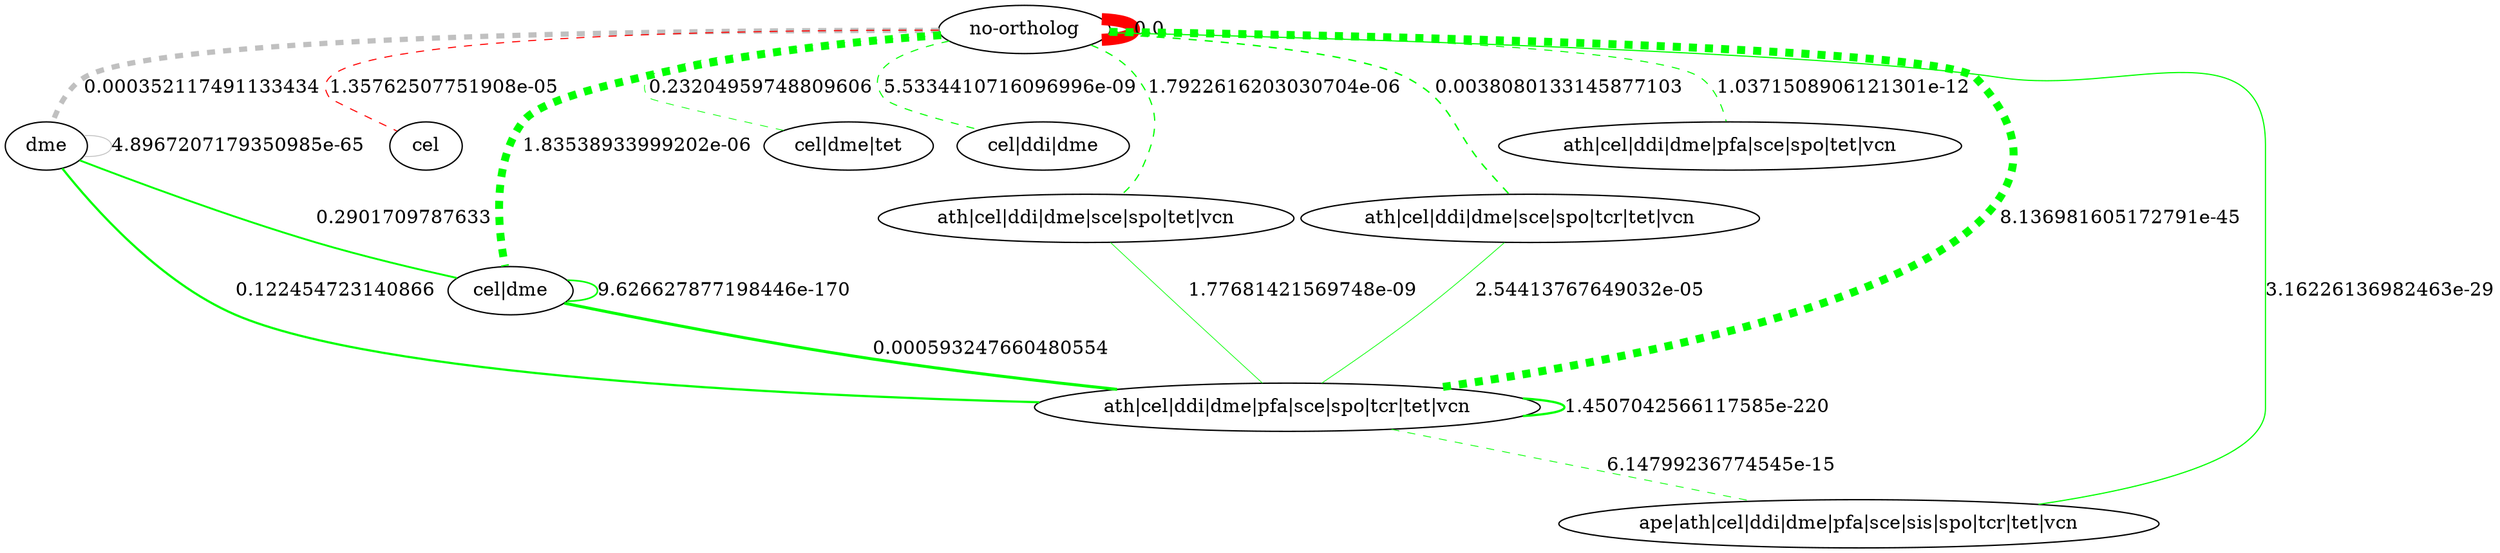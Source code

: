graph  {
"no-ortholog";
dme;
cel;
"cel|dme";
"cel|dme|tet";
"cel|ddi|dme";
"ath|cel|ddi|dme|sce|spo|tet|vcn";
"ath|cel|ddi|dme|sce|spo|tcr|tet|vcn";
"ath|cel|ddi|dme|pfa|sce|spo|tet|vcn";
"ath|cel|ddi|dme|pfa|sce|spo|tcr|tet|vcn";
"ape|ath|cel|ddi|dme|pfa|sce|sis|spo|tcr|tet|vcn";
"no-ortholog" -- "no-ortholog"  [A="-----------------", B="-----------------", PROF_A="-----------------", PROF_Q="-----------------", color=red, expected_nab="27597.4227", label="0.0", nab=15401, penwidth="8.993284671532848", style=solid, taxa_A="no-ortholog", taxa_Q="no-ortholog", taxonomy_A=mixed, taxonomy_Q=mixed];
"no-ortholog" -- dme  [A="-----------------", B="-------+---------", PROF_A="-------+---------", PROF_Q="-----------------", color=grey, expected_nab="6973.585", label="0.000352117491133434", nab=6731, penwidth="3.9305109489051095", style=dashed, taxa_A=dme, taxa_Q="no-ortholog", taxonomy_A=eukar, taxonomy_Q=mixed];
"no-ortholog" -- cel  [A="-----------------", B="----+------------", PROF_A="----+------------", PROF_Q="-----------------", color=red, expected_nab="1228.5454", label="1.35762507751908e-05", nab=1358, penwidth="0.792992700729927", style=dashed, taxa_A=cel, taxa_Q="no-ortholog", taxonomy_A=eukar, taxonomy_Q=mixed];
"no-ortholog" -- "cel|dme"  [A="-----------------", B="----+--+---------", PROF_A="----+--+---------", PROF_Q="-----------------", color=green, expected_nab="9727.0256", label="1.83538933999202e-06", nab=10106, penwidth="5.901313868613139", style=dashed, taxa_A="cel|dme", taxa_Q="no-ortholog", taxonomy_A=eukar, taxonomy_Q=mixed];
"no-ortholog" -- "cel|dme|tet"  [A="-----------------", B="----+--+-------+-", PROF_A="----+--+-------+-", PROF_Q="-----------------", color=green, expected_nab="879.1139999999998", label="0.23204959748809606", nab=909, penwidth="0.5308029197080292", style=dashed, taxa_A="cel|dme|tet", taxa_Q="no-ortholog", taxonomy_A=eukar, taxonomy_Q=mixed];
"no-ortholog" -- "cel|ddi|dme"  [A="-----------------", B="----+-++---------", PROF_A="----+-++---------", PROF_Q="-----------------", color=green, expected_nab="1167.2317", label="5.5334410716096996e-09", nab=1337, penwidth="0.7807299270072994", style=dashed, taxa_A="cel|ddi|dme", taxa_Q="no-ortholog", taxonomy_A=eukar, taxonomy_Q=mixed];
"no-ortholog" -- "ath|cel|ddi|dme|sce|spo|tet|vcn"  [A="-----------------", B="-+--+-++---+-+-++", PROF_A="-+--+-++---+-+-++", PROF_Q="-----------------", color=green, expected_nab="1718.4876", label="1.7922616203030704e-06", nab=1554, penwidth="0.9074452554744523", style=dashed, taxa_A="ath|cel|ddi|dme|sce|spo|tet|vcn", taxa_Q="no-ortholog", taxonomy_A=eukar, taxonomy_Q=mixed];
"no-ortholog" -- "ath|cel|ddi|dme|sce|spo|tcr|tet|vcn"  [A="-----------------", B="-+--+-++---+-++++", PROF_A="-+--+-++---+-++++", PROF_Q="-----------------", color=green, expected_nab="1924.8537", label="0.0038080133145877103", nab=1819, penwidth="1.062189781021898", style=dashed, taxa_A="ath|cel|ddi|dme|sce|spo|tcr|tet|vcn", taxa_Q="no-ortholog", taxonomy_A=eukar, taxonomy_Q=mixed];
"no-ortholog" -- "ath|cel|ddi|dme|pfa|sce|spo|tet|vcn"  [A="-----------------", B="-+--+-++-+-+-+-++", PROF_A="-+--+-++-+-+-+-++", PROF_Q="-----------------", color=green, expected_nab="1520.6372", label="1.0371508906121301e-12", nab=1291, penwidth="0.7538686131386862", style=dashed, taxa_A="ath|cel|ddi|dme|pfa|sce|spo|tet|vcn", taxa_Q="no-ortholog", taxonomy_A=eukar, taxonomy_Q=mixed];
"no-ortholog" -- "ath|cel|ddi|dme|pfa|sce|spo|tcr|tet|vcn"  [A="-----------------", B="-+--+-++-+-+-++++", PROF_A="-+--+-++-+-+-++++", PROF_Q="-----------------", color=green, expected_nab="11364.897", label="8.136981605172791e-45", nab=10190, penwidth="5.95036496350365", style=dashed, taxa_A="ath|cel|ddi|dme|pfa|sce|spo|tcr|tet|vcn", taxa_Q="no-ortholog", taxonomy_A=eukar, taxonomy_Q=mixed];
"no-ortholog" -- "ape|ath|cel|ddi|dme|pfa|sce|sis|spo|tcr|tet|vcn"  [A="-----------------", B="++--+-++-+-++++++", PROF_A="++--+-++-+-++++++", PROF_Q="-----------------", color=green, expected_nab="1898.7386", label="3.16226136982463e-29", nab=1501, penwidth="0.8764963503649634", style=solid, taxa_A="ape|ath|cel|ddi|dme|pfa|sce|sis|spo|tcr|tet|vcn", taxa_Q="no-ortholog", taxonomy_A=mixed, taxonomy_Q=mixed];
dme -- dme  [A="-------+---------", B="-------+---------", PROF_A="-------+---------", PROF_Q="-------+---------", color=grey, expected_nab="1762.1533", label="4.8967207179350985e-65", nab=1138, penwidth="0.6645255474452555", style=solid, taxa_A=dme, taxa_Q=dme, taxonomy_A=eukar, taxonomy_Q=eukar];
dme -- "cel|dme"  [A="-------+---------", B="----+--+---------", PROF_A="----+--+---------", PROF_Q="-------+---------", color=green, expected_nab="2457.9194", label="0.2901709787633", nab=2410, penwidth="1.407299270072993", style=solid, taxa_A="cel|dme", taxa_Q=dme, taxonomy_A=eukar, taxonomy_Q=eukar];
dme -- "ath|cel|ddi|dme|pfa|sce|spo|tcr|tet|vcn"  [A="-------+---------", B="-+--+-++-+-+-++++", PROF_A="-+--+-++-+-+-++++", PROF_Q="-------+---------", color=green, expected_nab="2871.7926", label="0.122454723140866", nab=2797, penwidth="1.6332846715328468", style=solid, taxa_A="ath|cel|ddi|dme|pfa|sce|spo|tcr|tet|vcn", taxa_Q=dme, taxonomy_A=eukar, taxonomy_Q=eukar];
"cel|dme" -- "cel|dme"  [A="----+--+---------", B="----+--+---------", PROF_A="----+--+---------", PROF_Q="----+--+---------", color=green, expected_nab="3428.4008", label="9.626627877198446e-170", nab=2056, penwidth="1.2005839416058393", style=solid, taxa_A="cel|dme", taxa_Q="cel|dme", taxonomy_A=eukar, taxonomy_Q=eukar];
"cel|dme" -- "ath|cel|ddi|dme|pfa|sce|spo|tcr|tet|vcn"  [A="----+--+---------", B="-+--+-++-+-+-++++", PROF_A="-+--+-++-+-+-++++", PROF_Q="----+--+---------", color=green, expected_nab="4005.6872", label="0.000593247660480554", nab=3813, penwidth="2.2265693430656928", style=solid, taxa_A="ath|cel|ddi|dme|pfa|sce|spo|tcr|tet|vcn", taxa_Q="cel|dme", taxonomy_A=eukar, taxonomy_Q=eukar];
"ath|cel|ddi|dme|sce|spo|tet|vcn" -- "ath|cel|ddi|dme|pfa|sce|spo|tcr|tet|vcn"  [A="-+--+-++---+-+-++", B="-+--+-++-+-+-++++", PROF_A="-+--+-++-+-+-++++", PROF_Q="-+--+-++---+-+-++", color=green, expected_nab="707.6905", label="1.77681421569748e-09", nab=861, penwidth="0.5027737226277372", style=solid, taxa_A="ath|cel|ddi|dme|pfa|sce|spo|tcr|tet|vcn", taxa_Q="ath|cel|ddi|dme|sce|spo|tet|vcn", taxonomy_A=eukar, taxonomy_Q=eukar];
"ath|cel|ddi|dme|sce|spo|tcr|tet|vcn" -- "ath|cel|ddi|dme|pfa|sce|spo|tcr|tet|vcn"  [A="-+--+-++---+-++++", B="-+--+-++-+-+-++++", PROF_A="-+--+-++-+-+-++++", PROF_Q="-+--+-++---+-++++", color=green, expected_nab="792.6742", label="2.54413767649032e-05", nab=905, penwidth="0.5284671532846715", style=solid, taxa_A="ath|cel|ddi|dme|pfa|sce|spo|tcr|tet|vcn", taxa_Q="ath|cel|ddi|dme|sce|spo|tcr|tet|vcn", taxonomy_A=eukar, taxonomy_Q=eukar];
"ath|cel|ddi|dme|pfa|sce|spo|tcr|tet|vcn" -- "ath|cel|ddi|dme|pfa|sce|spo|tcr|tet|vcn"  [A="-+--+-++-+-+-++++", B="-+--+-++-+-+-++++", PROF_A="-+--+-++-+-+-++++", PROF_Q="-+--+-++-+-+-++++", color=green, expected_nab="4680.1792", label="1.4507042566117585e-220", nab=2874, penwidth="1.6782481751824816", style=solid, taxa_A="ath|cel|ddi|dme|pfa|sce|spo|tcr|tet|vcn", taxa_Q="ath|cel|ddi|dme|pfa|sce|spo|tcr|tet|vcn", taxonomy_A=eukar, taxonomy_Q=eukar];
"ath|cel|ddi|dme|pfa|sce|spo|tcr|tet|vcn" -- "ape|ath|cel|ddi|dme|pfa|sce|sis|spo|tcr|tet|vcn"  [A="-+--+-++-+-+-++++", B="++--+-++-+-++++++", PROF_A="++--+-++-+-++++++", PROF_Q="-+--+-++-+-+-++++", color=green, expected_nab="781.9197", label="6.14799236774545e-15", nab=992, penwidth="0.5792700729927007", style=dashed, taxa_A="ape|ath|cel|ddi|dme|pfa|sce|sis|spo|tcr|tet|vcn", taxa_Q="ath|cel|ddi|dme|pfa|sce|spo|tcr|tet|vcn", taxonomy_A=mixed, taxonomy_Q=eukar];
}
